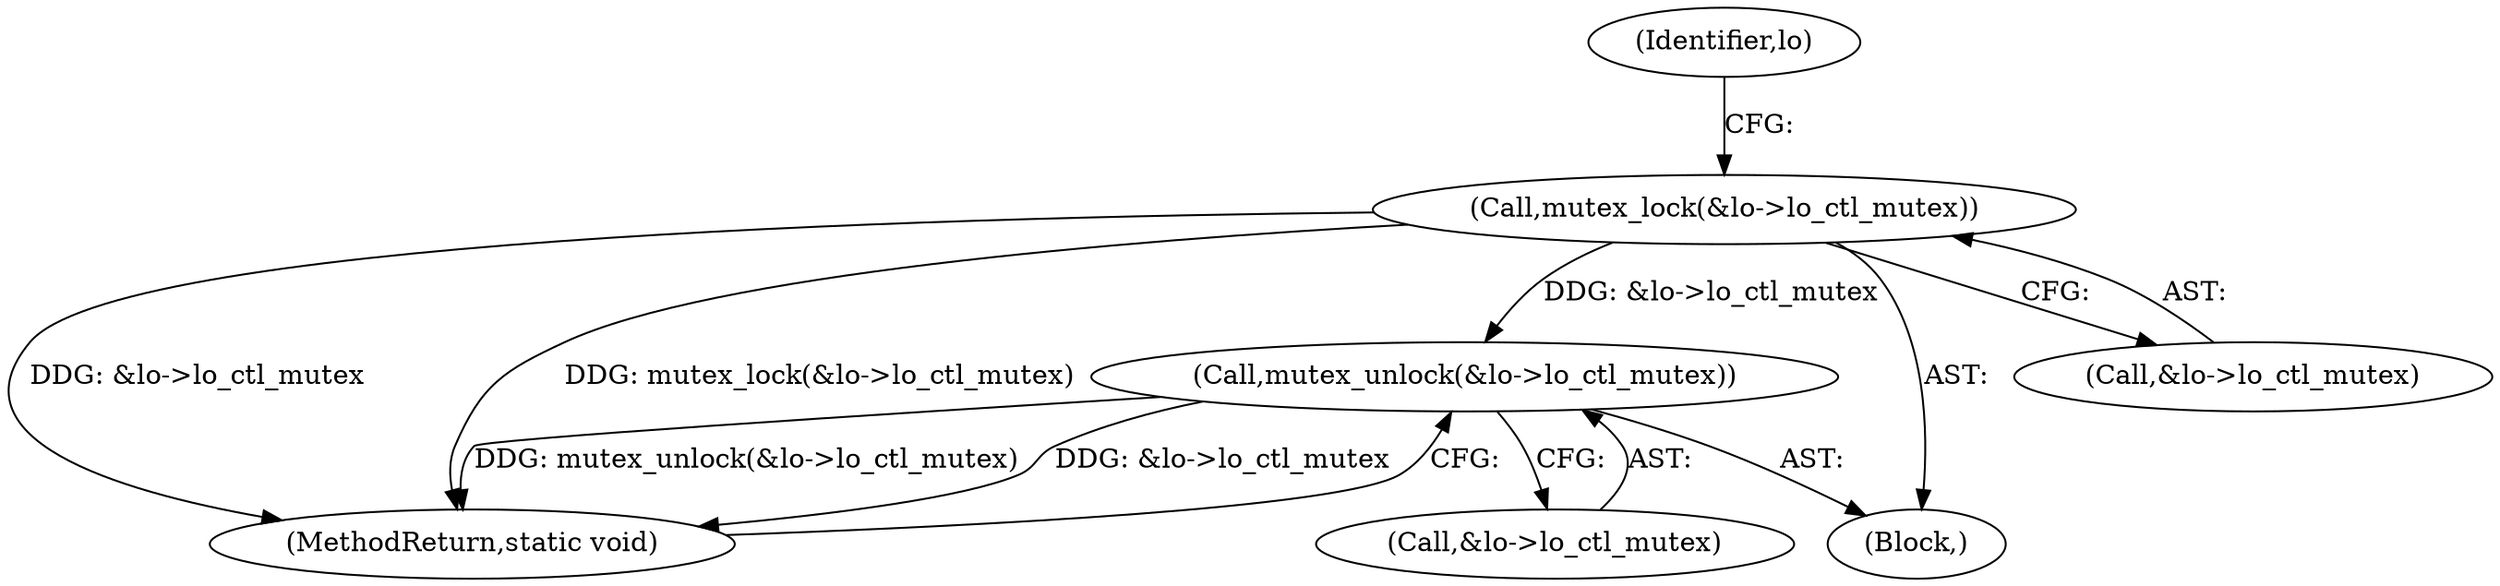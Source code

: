 digraph "0_linux_ae6650163c66a7eff1acd6eb8b0f752dcfa8eba5@API" {
"1000113" [label="(Call,mutex_lock(&lo->lo_ctl_mutex))"];
"1000149" [label="(Call,mutex_unlock(&lo->lo_ctl_mutex))"];
"1000154" [label="(MethodReturn,static void)"];
"1000121" [label="(Identifier,lo)"];
"1000114" [label="(Call,&lo->lo_ctl_mutex)"];
"1000149" [label="(Call,mutex_unlock(&lo->lo_ctl_mutex))"];
"1000150" [label="(Call,&lo->lo_ctl_mutex)"];
"1000113" [label="(Call,mutex_lock(&lo->lo_ctl_mutex))"];
"1000104" [label="(Block,)"];
"1000113" -> "1000104"  [label="AST: "];
"1000113" -> "1000114"  [label="CFG: "];
"1000114" -> "1000113"  [label="AST: "];
"1000121" -> "1000113"  [label="CFG: "];
"1000113" -> "1000154"  [label="DDG: &lo->lo_ctl_mutex"];
"1000113" -> "1000154"  [label="DDG: mutex_lock(&lo->lo_ctl_mutex)"];
"1000113" -> "1000149"  [label="DDG: &lo->lo_ctl_mutex"];
"1000149" -> "1000104"  [label="AST: "];
"1000149" -> "1000150"  [label="CFG: "];
"1000150" -> "1000149"  [label="AST: "];
"1000154" -> "1000149"  [label="CFG: "];
"1000149" -> "1000154"  [label="DDG: mutex_unlock(&lo->lo_ctl_mutex)"];
"1000149" -> "1000154"  [label="DDG: &lo->lo_ctl_mutex"];
}
